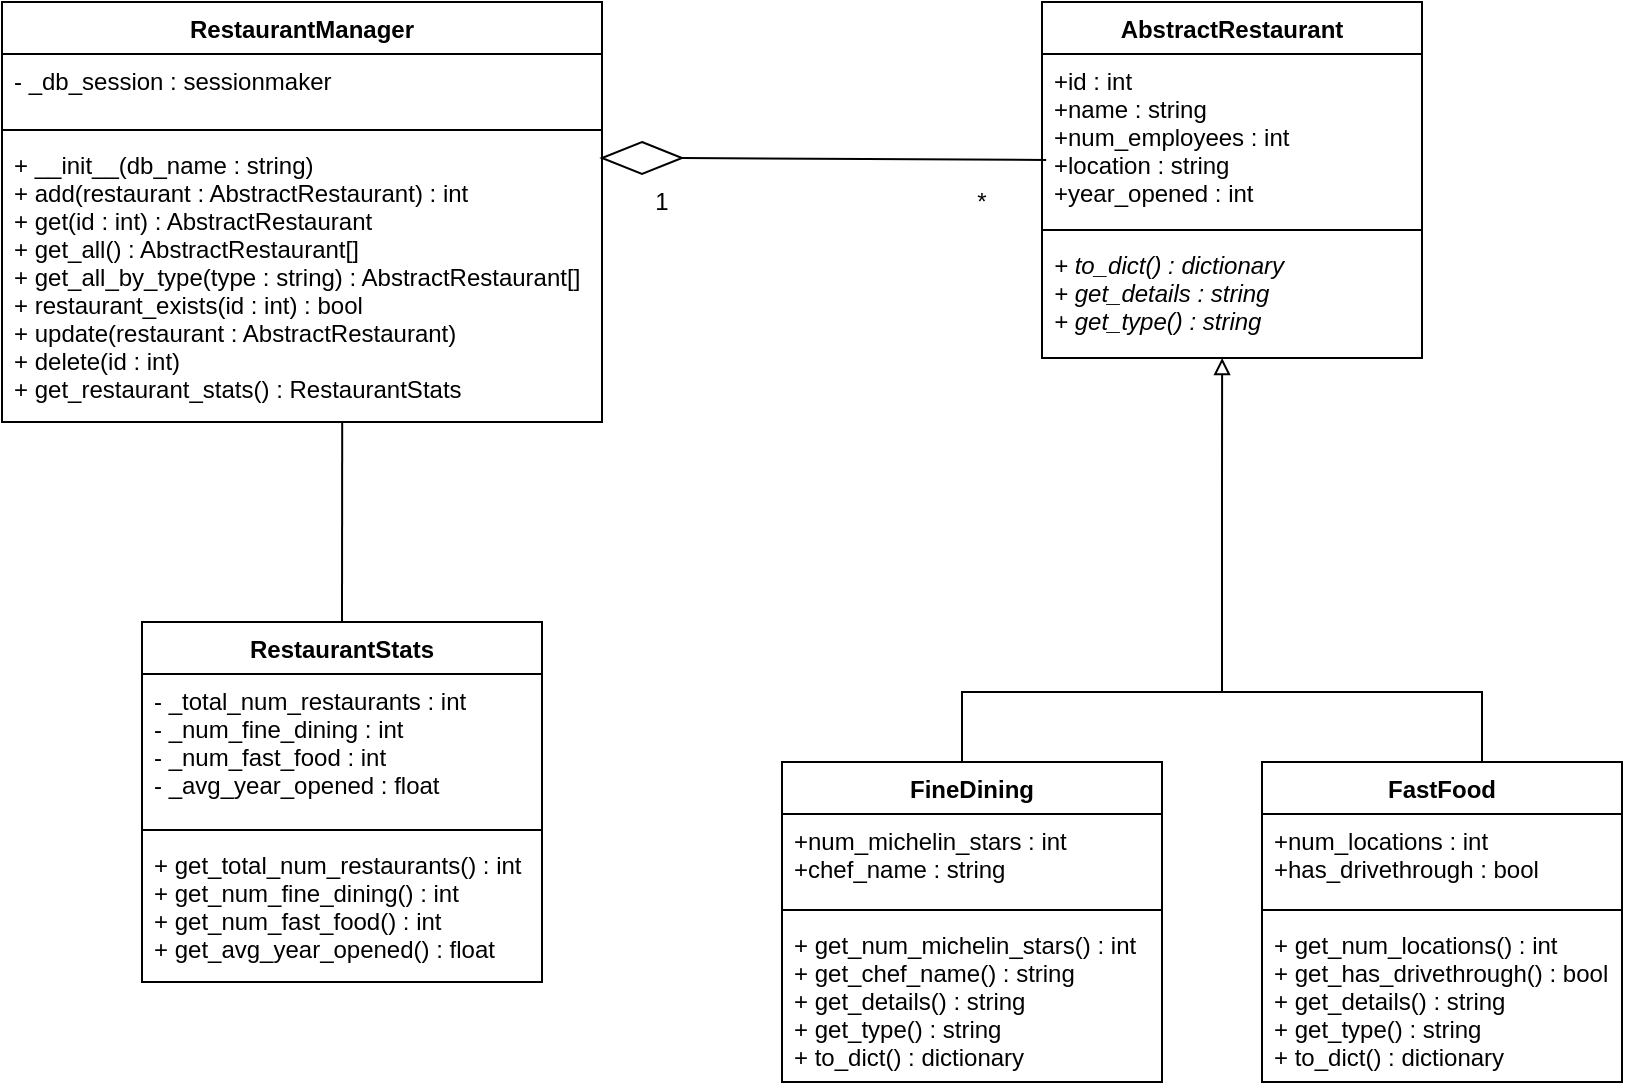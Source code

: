 <mxfile version="12.3.5" type="device" pages="1"><diagram id="XDSmFVNLtnMhwdLDc996" name="Page-1"><mxGraphModel dx="1408" dy="709" grid="1" gridSize="10" guides="1" tooltips="1" connect="1" arrows="1" fold="1" page="1" pageScale="1" pageWidth="850" pageHeight="1100" math="0" shadow="0"><root><mxCell id="0"/><mxCell id="1" parent="0"/><mxCell id="_K2x9zv4cXrPOQFSSV1--1" value="AbstractRestaurant" style="swimlane;fontStyle=1;align=center;verticalAlign=top;childLayout=stackLayout;horizontal=1;startSize=26;horizontalStack=0;resizeParent=1;resizeParentMax=0;resizeLast=0;collapsible=1;marginBottom=0;" parent="1" vertex="1"><mxGeometry x="540" y="130" width="190" height="178" as="geometry"/></mxCell><mxCell id="_K2x9zv4cXrPOQFSSV1--2" value="+id : int&#10;+name : string&#10;+num_employees : int&#10;+location : string&#10;+year_opened : int" style="text;strokeColor=none;fillColor=none;align=left;verticalAlign=top;spacingLeft=4;spacingRight=4;overflow=hidden;rotatable=0;points=[[0,0.5],[1,0.5]];portConstraint=eastwest;" parent="_K2x9zv4cXrPOQFSSV1--1" vertex="1"><mxGeometry y="26" width="190" height="84" as="geometry"/></mxCell><mxCell id="_K2x9zv4cXrPOQFSSV1--3" value="" style="line;strokeWidth=1;fillColor=none;align=left;verticalAlign=middle;spacingTop=-1;spacingLeft=3;spacingRight=3;rotatable=0;labelPosition=right;points=[];portConstraint=eastwest;" parent="_K2x9zv4cXrPOQFSSV1--1" vertex="1"><mxGeometry y="110" width="190" height="8" as="geometry"/></mxCell><mxCell id="_K2x9zv4cXrPOQFSSV1--10" value="+ to_dict() : dictionary&#10;+ get_details : string&#10;+ get_type() : string" style="text;strokeColor=none;fillColor=none;align=left;verticalAlign=top;spacingLeft=4;spacingRight=4;overflow=hidden;rotatable=0;points=[[0,0.5],[1,0.5]];portConstraint=eastwest;fontStyle=2" parent="_K2x9zv4cXrPOQFSSV1--1" vertex="1"><mxGeometry y="118" width="190" height="60" as="geometry"/></mxCell><mxCell id="_K2x9zv4cXrPOQFSSV1--5" value="FineDining" style="swimlane;fontStyle=1;align=center;verticalAlign=top;childLayout=stackLayout;horizontal=1;startSize=26;horizontalStack=0;resizeParent=1;resizeParentMax=0;resizeLast=0;collapsible=1;marginBottom=0;" parent="1" vertex="1"><mxGeometry x="410" y="510" width="190" height="160" as="geometry"/></mxCell><mxCell id="_K2x9zv4cXrPOQFSSV1--6" value="+num_michelin_stars : int&#10;+chef_name : string" style="text;strokeColor=none;fillColor=none;align=left;verticalAlign=top;spacingLeft=4;spacingRight=4;overflow=hidden;rotatable=0;points=[[0,0.5],[1,0.5]];portConstraint=eastwest;" parent="_K2x9zv4cXrPOQFSSV1--5" vertex="1"><mxGeometry y="26" width="190" height="44" as="geometry"/></mxCell><mxCell id="_K2x9zv4cXrPOQFSSV1--7" value="" style="line;strokeWidth=1;fillColor=none;align=left;verticalAlign=middle;spacingTop=-1;spacingLeft=3;spacingRight=3;rotatable=0;labelPosition=right;points=[];portConstraint=eastwest;" parent="_K2x9zv4cXrPOQFSSV1--5" vertex="1"><mxGeometry y="70" width="190" height="8" as="geometry"/></mxCell><mxCell id="_K2x9zv4cXrPOQFSSV1--8" value="+ get_num_michelin_stars() : int&#10;+ get_chef_name() : string&#10;+ get_details() : string&#10;+ get_type() : string&#10;+ to_dict() : dictionary" style="text;strokeColor=none;fillColor=none;align=left;verticalAlign=top;spacingLeft=4;spacingRight=4;overflow=hidden;rotatable=0;points=[[0,0.5],[1,0.5]];portConstraint=eastwest;" parent="_K2x9zv4cXrPOQFSSV1--5" vertex="1"><mxGeometry y="78" width="190" height="82" as="geometry"/></mxCell><mxCell id="_K2x9zv4cXrPOQFSSV1--11" value="FastFood" style="swimlane;fontStyle=1;align=center;verticalAlign=top;childLayout=stackLayout;horizontal=1;startSize=26;horizontalStack=0;resizeParent=1;resizeParentMax=0;resizeLast=0;collapsible=1;marginBottom=0;" parent="1" vertex="1"><mxGeometry x="650" y="510" width="180" height="160" as="geometry"/></mxCell><mxCell id="_K2x9zv4cXrPOQFSSV1--12" value="+num_locations : int&#10;+has_drivethrough : bool" style="text;strokeColor=none;fillColor=none;align=left;verticalAlign=top;spacingLeft=4;spacingRight=4;overflow=hidden;rotatable=0;points=[[0,0.5],[1,0.5]];portConstraint=eastwest;" parent="_K2x9zv4cXrPOQFSSV1--11" vertex="1"><mxGeometry y="26" width="180" height="44" as="geometry"/></mxCell><mxCell id="_K2x9zv4cXrPOQFSSV1--13" value="" style="line;strokeWidth=1;fillColor=none;align=left;verticalAlign=middle;spacingTop=-1;spacingLeft=3;spacingRight=3;rotatable=0;labelPosition=right;points=[];portConstraint=eastwest;" parent="_K2x9zv4cXrPOQFSSV1--11" vertex="1"><mxGeometry y="70" width="180" height="8" as="geometry"/></mxCell><mxCell id="_K2x9zv4cXrPOQFSSV1--14" value="+ get_num_locations() : int&#10;+ get_has_drivethrough() : bool&#10;+ get_details() : string&#10;+ get_type() : string&#10;+ to_dict() : dictionary" style="text;strokeColor=none;fillColor=none;align=left;verticalAlign=top;spacingLeft=4;spacingRight=4;overflow=hidden;rotatable=0;points=[[0,0.5],[1,0.5]];portConstraint=eastwest;" parent="_K2x9zv4cXrPOQFSSV1--11" vertex="1"><mxGeometry y="78" width="180" height="82" as="geometry"/></mxCell><mxCell id="_K2x9zv4cXrPOQFSSV1--20" style="edgeStyle=orthogonalEdgeStyle;rounded=0;orthogonalLoop=1;jettySize=auto;html=1;exitX=0;exitY=0.5;exitDx=0;exitDy=0;exitPerimeter=0;entryX=0.474;entryY=1;entryDx=0;entryDy=0;entryPerimeter=0;endArrow=block;endFill=0;" parent="1" source="_K2x9zv4cXrPOQFSSV1--18" target="_K2x9zv4cXrPOQFSSV1--10" edge="1"><mxGeometry relative="1" as="geometry"/></mxCell><mxCell id="_K2x9zv4cXrPOQFSSV1--18" value="" style="strokeWidth=1;html=1;shape=mxgraph.flowchart.annotation_2;align=left;labelPosition=right;pointerEvents=1;direction=south;" parent="1" vertex="1"><mxGeometry x="500" y="440" width="260" height="70" as="geometry"/></mxCell><mxCell id="_K2x9zv4cXrPOQFSSV1--22" value="RestaurantManager" style="swimlane;fontStyle=1;align=center;verticalAlign=top;childLayout=stackLayout;horizontal=1;startSize=26;horizontalStack=0;resizeParent=1;resizeParentMax=0;resizeLast=0;collapsible=1;marginBottom=0;strokeWidth=1;" parent="1" vertex="1"><mxGeometry x="20" y="130" width="300" height="210" as="geometry"/></mxCell><mxCell id="_K2x9zv4cXrPOQFSSV1--23" value="- _db_session : sessionmaker" style="text;strokeColor=none;fillColor=none;align=left;verticalAlign=top;spacingLeft=4;spacingRight=4;overflow=hidden;rotatable=0;points=[[0,0.5],[1,0.5]];portConstraint=eastwest;" parent="_K2x9zv4cXrPOQFSSV1--22" vertex="1"><mxGeometry y="26" width="300" height="34" as="geometry"/></mxCell><mxCell id="_K2x9zv4cXrPOQFSSV1--24" value="" style="line;strokeWidth=1;fillColor=none;align=left;verticalAlign=middle;spacingTop=-1;spacingLeft=3;spacingRight=3;rotatable=0;labelPosition=right;points=[];portConstraint=eastwest;" parent="_K2x9zv4cXrPOQFSSV1--22" vertex="1"><mxGeometry y="60" width="300" height="8" as="geometry"/></mxCell><mxCell id="_K2x9zv4cXrPOQFSSV1--25" value="+ __init__(db_name : string)&#10;+ add(restaurant : AbstractRestaurant) : int&#10;+ get(id : int) : AbstractRestaurant&#10;+ get_all() : AbstractRestaurant[]&#10;+ get_all_by_type(type : string) : AbstractRestaurant[]&#10;+ restaurant_exists(id : int) : bool&#10;+ update(restaurant : AbstractRestaurant)&#10;+ delete(id : int)&#10;+ get_restaurant_stats() : RestaurantStats" style="text;strokeColor=none;fillColor=none;align=left;verticalAlign=top;spacingLeft=4;spacingRight=4;overflow=hidden;rotatable=0;points=[[0,0.5],[1,0.5]];portConstraint=eastwest;" parent="_K2x9zv4cXrPOQFSSV1--22" vertex="1"><mxGeometry y="68" width="300" height="142" as="geometry"/></mxCell><mxCell id="_K2x9zv4cXrPOQFSSV1--32" value="" style="rhombus;whiteSpace=wrap;html=1;strokeWidth=1;" parent="1" vertex="1"><mxGeometry x="320" y="200" width="40" height="16" as="geometry"/></mxCell><mxCell id="_K2x9zv4cXrPOQFSSV1--33" value="" style="endArrow=none;html=1;exitX=1;exitY=0.5;exitDx=0;exitDy=0;entryX=0.011;entryY=0.631;entryDx=0;entryDy=0;entryPerimeter=0;" parent="1" source="_K2x9zv4cXrPOQFSSV1--32" target="_K2x9zv4cXrPOQFSSV1--2" edge="1"><mxGeometry width="50" height="50" relative="1" as="geometry"><mxPoint x="460" y="320" as="sourcePoint"/><mxPoint x="510" y="270" as="targetPoint"/></mxGeometry></mxCell><mxCell id="_K2x9zv4cXrPOQFSSV1--34" value="1" style="text;html=1;strokeColor=none;fillColor=none;align=center;verticalAlign=middle;whiteSpace=wrap;rounded=0;" parent="1" vertex="1"><mxGeometry x="330" y="220" width="40" height="20" as="geometry"/></mxCell><mxCell id="_K2x9zv4cXrPOQFSSV1--35" value="*" style="text;html=1;strokeColor=none;fillColor=none;align=center;verticalAlign=middle;whiteSpace=wrap;rounded=0;" parent="1" vertex="1"><mxGeometry x="490" y="220" width="40" height="20" as="geometry"/></mxCell><mxCell id="_K2x9zv4cXrPOQFSSV1--36" value="RestaurantStats" style="swimlane;fontStyle=1;align=center;verticalAlign=top;childLayout=stackLayout;horizontal=1;startSize=26;horizontalStack=0;resizeParent=1;resizeParentMax=0;resizeLast=0;collapsible=1;marginBottom=0;strokeWidth=1;" parent="1" vertex="1"><mxGeometry x="90" y="440" width="200" height="180" as="geometry"/></mxCell><mxCell id="_K2x9zv4cXrPOQFSSV1--37" value="- _total_num_restaurants : int&#10;- _num_fine_dining : int&#10;- _num_fast_food : int&#10;- _avg_year_opened : float" style="text;strokeColor=none;fillColor=none;align=left;verticalAlign=top;spacingLeft=4;spacingRight=4;overflow=hidden;rotatable=0;points=[[0,0.5],[1,0.5]];portConstraint=eastwest;" parent="_K2x9zv4cXrPOQFSSV1--36" vertex="1"><mxGeometry y="26" width="200" height="74" as="geometry"/></mxCell><mxCell id="_K2x9zv4cXrPOQFSSV1--38" value="" style="line;strokeWidth=1;fillColor=none;align=left;verticalAlign=middle;spacingTop=-1;spacingLeft=3;spacingRight=3;rotatable=0;labelPosition=right;points=[];portConstraint=eastwest;" parent="_K2x9zv4cXrPOQFSSV1--36" vertex="1"><mxGeometry y="100" width="200" height="8" as="geometry"/></mxCell><mxCell id="_K2x9zv4cXrPOQFSSV1--39" value="+ get_total_num_restaurants() : int&#10;+ get_num_fine_dining() : int&#10;+ get_num_fast_food() : int&#10;+ get_avg_year_opened() : float" style="text;strokeColor=none;fillColor=none;align=left;verticalAlign=top;spacingLeft=4;spacingRight=4;overflow=hidden;rotatable=0;points=[[0,0.5],[1,0.5]];portConstraint=eastwest;" parent="_K2x9zv4cXrPOQFSSV1--36" vertex="1"><mxGeometry y="108" width="200" height="72" as="geometry"/></mxCell><mxCell id="_K2x9zv4cXrPOQFSSV1--40" value="" style="endArrow=none;html=1;exitX=0.5;exitY=0;exitDx=0;exitDy=0;entryX=0.567;entryY=1;entryDx=0;entryDy=0;entryPerimeter=0;" parent="1" source="_K2x9zv4cXrPOQFSSV1--36" target="_K2x9zv4cXrPOQFSSV1--25" edge="1"><mxGeometry width="50" height="50" relative="1" as="geometry"><mxPoint x="190" y="750" as="sourcePoint"/><mxPoint x="240" y="700" as="targetPoint"/></mxGeometry></mxCell></root></mxGraphModel></diagram></mxfile>